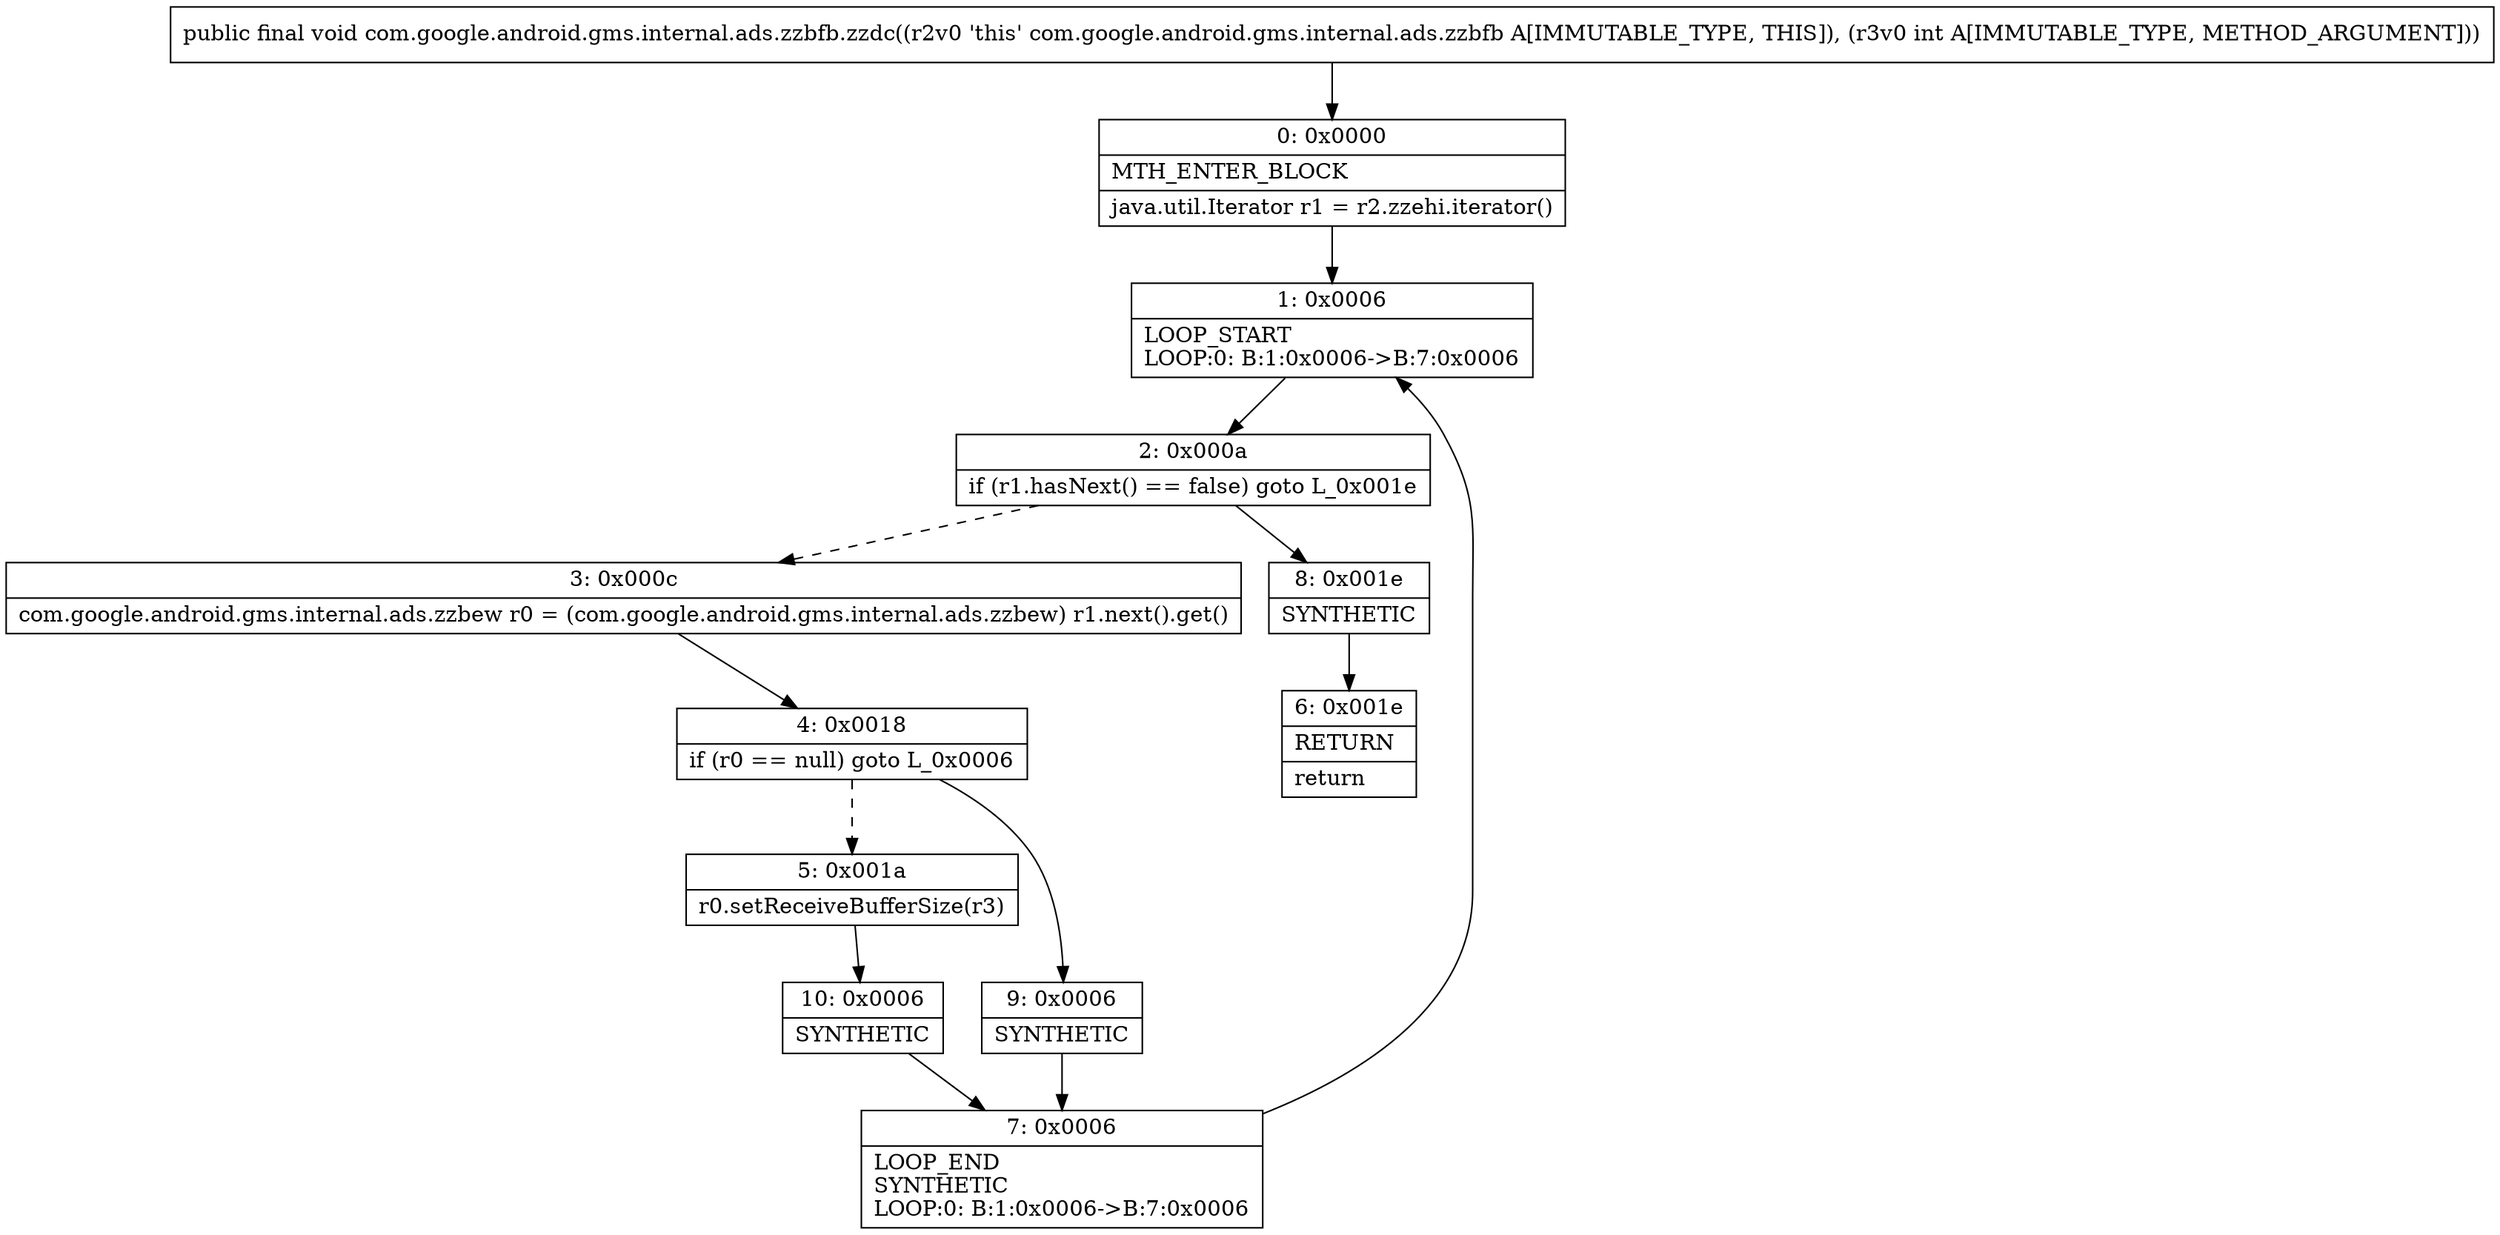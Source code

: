 digraph "CFG forcom.google.android.gms.internal.ads.zzbfb.zzdc(I)V" {
Node_0 [shape=record,label="{0\:\ 0x0000|MTH_ENTER_BLOCK\l|java.util.Iterator r1 = r2.zzehi.iterator()\l}"];
Node_1 [shape=record,label="{1\:\ 0x0006|LOOP_START\lLOOP:0: B:1:0x0006\-\>B:7:0x0006\l}"];
Node_2 [shape=record,label="{2\:\ 0x000a|if (r1.hasNext() == false) goto L_0x001e\l}"];
Node_3 [shape=record,label="{3\:\ 0x000c|com.google.android.gms.internal.ads.zzbew r0 = (com.google.android.gms.internal.ads.zzbew) r1.next().get()\l}"];
Node_4 [shape=record,label="{4\:\ 0x0018|if (r0 == null) goto L_0x0006\l}"];
Node_5 [shape=record,label="{5\:\ 0x001a|r0.setReceiveBufferSize(r3)\l}"];
Node_6 [shape=record,label="{6\:\ 0x001e|RETURN\l|return\l}"];
Node_7 [shape=record,label="{7\:\ 0x0006|LOOP_END\lSYNTHETIC\lLOOP:0: B:1:0x0006\-\>B:7:0x0006\l}"];
Node_8 [shape=record,label="{8\:\ 0x001e|SYNTHETIC\l}"];
Node_9 [shape=record,label="{9\:\ 0x0006|SYNTHETIC\l}"];
Node_10 [shape=record,label="{10\:\ 0x0006|SYNTHETIC\l}"];
MethodNode[shape=record,label="{public final void com.google.android.gms.internal.ads.zzbfb.zzdc((r2v0 'this' com.google.android.gms.internal.ads.zzbfb A[IMMUTABLE_TYPE, THIS]), (r3v0 int A[IMMUTABLE_TYPE, METHOD_ARGUMENT])) }"];
MethodNode -> Node_0;
Node_0 -> Node_1;
Node_1 -> Node_2;
Node_2 -> Node_3[style=dashed];
Node_2 -> Node_8;
Node_3 -> Node_4;
Node_4 -> Node_5[style=dashed];
Node_4 -> Node_9;
Node_5 -> Node_10;
Node_7 -> Node_1;
Node_8 -> Node_6;
Node_9 -> Node_7;
Node_10 -> Node_7;
}

